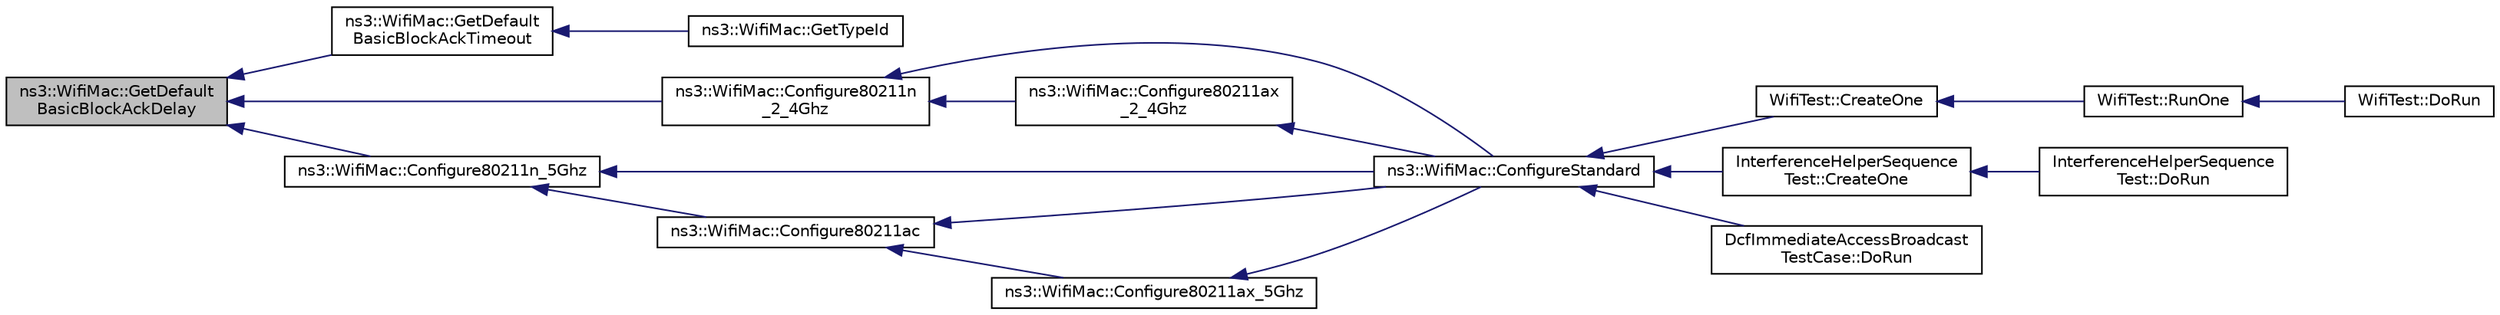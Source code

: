digraph "ns3::WifiMac::GetDefaultBasicBlockAckDelay"
{
  edge [fontname="Helvetica",fontsize="10",labelfontname="Helvetica",labelfontsize="10"];
  node [fontname="Helvetica",fontsize="10",shape=record];
  rankdir="LR";
  Node1 [label="ns3::WifiMac::GetDefault\lBasicBlockAckDelay",height=0.2,width=0.4,color="black", fillcolor="grey75", style="filled", fontcolor="black"];
  Node1 -> Node2 [dir="back",color="midnightblue",fontsize="10",style="solid"];
  Node2 [label="ns3::WifiMac::GetDefault\lBasicBlockAckTimeout",height=0.2,width=0.4,color="black", fillcolor="white", style="filled",URL="$d4/d7c/classns3_1_1WifiMac.html#ad2ad0806bee4cb0c4ced1fd541a8032e"];
  Node2 -> Node3 [dir="back",color="midnightblue",fontsize="10",style="solid"];
  Node3 [label="ns3::WifiMac::GetTypeId",height=0.2,width=0.4,color="black", fillcolor="white", style="filled",URL="$d4/d7c/classns3_1_1WifiMac.html#a818f25109b406fede9339747eda0d84d",tooltip="Get the type ID. "];
  Node1 -> Node4 [dir="back",color="midnightblue",fontsize="10",style="solid"];
  Node4 [label="ns3::WifiMac::Configure80211n\l_2_4Ghz",height=0.2,width=0.4,color="black", fillcolor="white", style="filled",URL="$d4/d7c/classns3_1_1WifiMac.html#ab263ee8ba60441bf96a9c9debb0c99e6"];
  Node4 -> Node5 [dir="back",color="midnightblue",fontsize="10",style="solid"];
  Node5 [label="ns3::WifiMac::ConfigureStandard",height=0.2,width=0.4,color="black", fillcolor="white", style="filled",URL="$d4/d7c/classns3_1_1WifiMac.html#a16ec5352c804df83e42159ab4e2e73d8"];
  Node5 -> Node6 [dir="back",color="midnightblue",fontsize="10",style="solid"];
  Node6 [label="WifiTest::CreateOne",height=0.2,width=0.4,color="black", fillcolor="white", style="filled",URL="$d4/d72/classWifiTest.html#a212be82b387f5446375a45ccbac3561e"];
  Node6 -> Node7 [dir="back",color="midnightblue",fontsize="10",style="solid"];
  Node7 [label="WifiTest::RunOne",height=0.2,width=0.4,color="black", fillcolor="white", style="filled",URL="$d4/d72/classWifiTest.html#a63a3849e54df5628422bbb6260de403a",tooltip="Run one function. "];
  Node7 -> Node8 [dir="back",color="midnightblue",fontsize="10",style="solid"];
  Node8 [label="WifiTest::DoRun",height=0.2,width=0.4,color="black", fillcolor="white", style="filled",URL="$d4/d72/classWifiTest.html#ae54d485b655adb7c86cde1cd79f6c5c0",tooltip="Implementation to actually run this TestCase. "];
  Node5 -> Node9 [dir="back",color="midnightblue",fontsize="10",style="solid"];
  Node9 [label="InterferenceHelperSequence\lTest::CreateOne",height=0.2,width=0.4,color="black", fillcolor="white", style="filled",URL="$de/dcf/classInterferenceHelperSequenceTest.html#aaf6b2c6dc1b1c6abf0743b018e78544a"];
  Node9 -> Node10 [dir="back",color="midnightblue",fontsize="10",style="solid"];
  Node10 [label="InterferenceHelperSequence\lTest::DoRun",height=0.2,width=0.4,color="black", fillcolor="white", style="filled",URL="$de/dcf/classInterferenceHelperSequenceTest.html#a22be6f3a29ef1f34b740d8b5689f2160",tooltip="Implementation to actually run this TestCase. "];
  Node5 -> Node11 [dir="back",color="midnightblue",fontsize="10",style="solid"];
  Node11 [label="DcfImmediateAccessBroadcast\lTestCase::DoRun",height=0.2,width=0.4,color="black", fillcolor="white", style="filled",URL="$db/d6c/classDcfImmediateAccessBroadcastTestCase.html#a60a5b36d456c0c144d85a9be722c1663",tooltip="Implementation to actually run this TestCase. "];
  Node4 -> Node12 [dir="back",color="midnightblue",fontsize="10",style="solid"];
  Node12 [label="ns3::WifiMac::Configure80211ax\l_2_4Ghz",height=0.2,width=0.4,color="black", fillcolor="white", style="filled",URL="$d4/d7c/classns3_1_1WifiMac.html#a244d95e24bc602959e5ef2214d635115"];
  Node12 -> Node5 [dir="back",color="midnightblue",fontsize="10",style="solid"];
  Node1 -> Node13 [dir="back",color="midnightblue",fontsize="10",style="solid"];
  Node13 [label="ns3::WifiMac::Configure80211n_5Ghz",height=0.2,width=0.4,color="black", fillcolor="white", style="filled",URL="$d4/d7c/classns3_1_1WifiMac.html#ae1407b7d661b9a712bdd95cffbef1e0f"];
  Node13 -> Node5 [dir="back",color="midnightblue",fontsize="10",style="solid"];
  Node13 -> Node14 [dir="back",color="midnightblue",fontsize="10",style="solid"];
  Node14 [label="ns3::WifiMac::Configure80211ac",height=0.2,width=0.4,color="black", fillcolor="white", style="filled",URL="$d4/d7c/classns3_1_1WifiMac.html#ae5ebb39bedd14fbff677b5948d6801ab"];
  Node14 -> Node5 [dir="back",color="midnightblue",fontsize="10",style="solid"];
  Node14 -> Node15 [dir="back",color="midnightblue",fontsize="10",style="solid"];
  Node15 [label="ns3::WifiMac::Configure80211ax_5Ghz",height=0.2,width=0.4,color="black", fillcolor="white", style="filled",URL="$d4/d7c/classns3_1_1WifiMac.html#af0c5ea359558e4a6c83dc91c570f7488"];
  Node15 -> Node5 [dir="back",color="midnightblue",fontsize="10",style="solid"];
}
